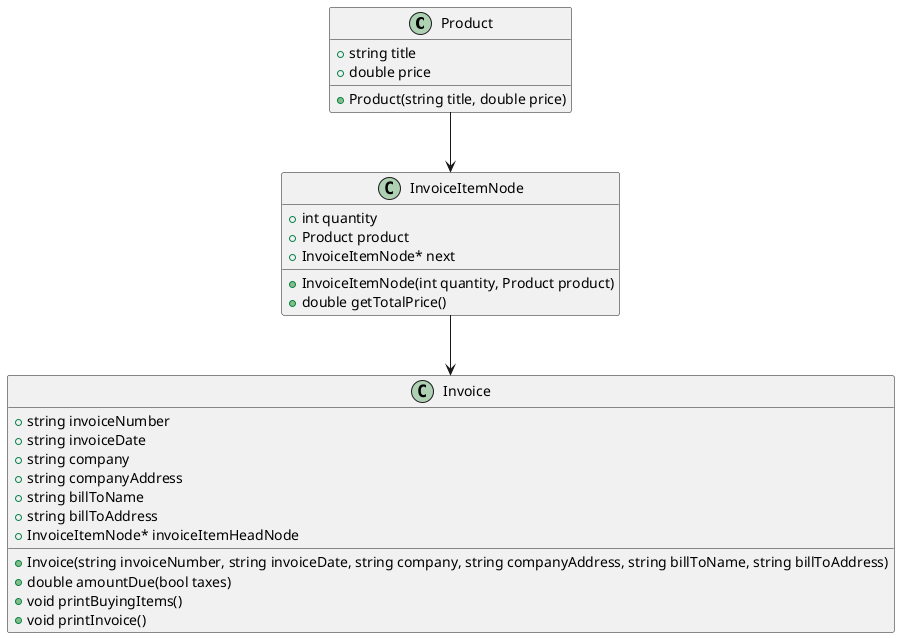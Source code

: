 @startuml Invoice
class Product {
    + string title
    + double price
    + Product(string title, double price)
}

class InvoiceItemNode {
    + int quantity
    + Product product
    + InvoiceItemNode* next
    + InvoiceItemNode(int quantity, Product product)
    + double getTotalPrice()
}

class Invoice {
    + string invoiceNumber
    + string invoiceDate
    + string company
    + string companyAddress
    + string billToName
    + string billToAddress
    + InvoiceItemNode* invoiceItemHeadNode
    + Invoice(string invoiceNumber, string invoiceDate, string company, string companyAddress, string billToName, string billToAddress)
    + double amountDue(bool taxes)
    + void printBuyingItems()
    + void printInvoice()
}

Product --> InvoiceItemNode
InvoiceItemNode --> Invoice
@enduml
